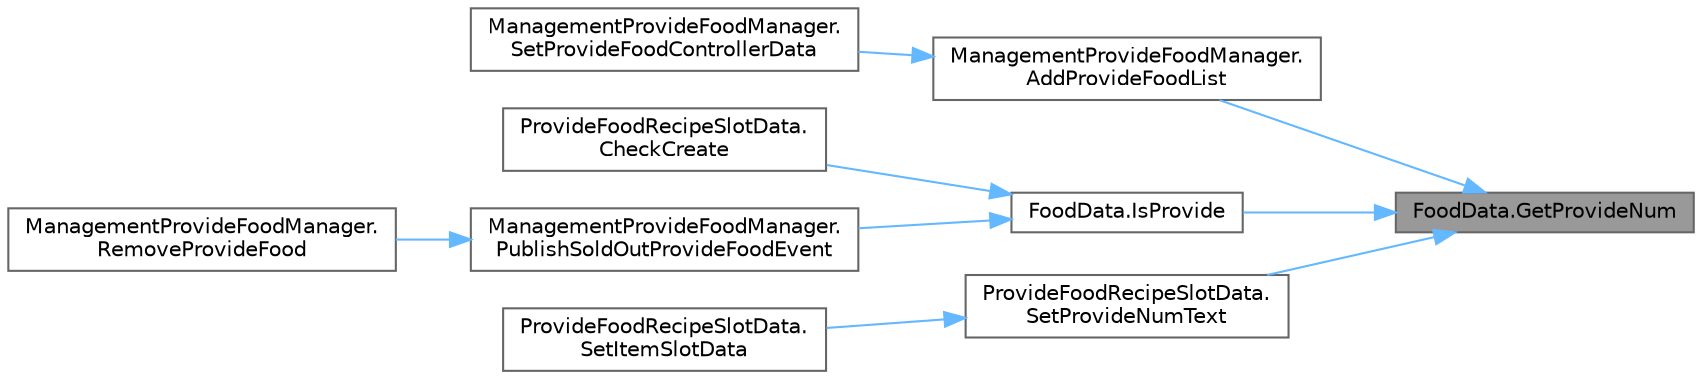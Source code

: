 digraph "FoodData.GetProvideNum"
{
 // LATEX_PDF_SIZE
  bgcolor="transparent";
  edge [fontname=Helvetica,fontsize=10,labelfontname=Helvetica,labelfontsize=10];
  node [fontname=Helvetica,fontsize=10,shape=box,height=0.2,width=0.4];
  rankdir="RL";
  Node1 [id="Node000001",label="FoodData.GetProvideNum",height=0.2,width=0.4,color="gray40", fillcolor="grey60", style="filled", fontcolor="black",tooltip="引数料理が作成できるか確認するメソッド"];
  Node1 -> Node2 [id="edge1_Node000001_Node000002",dir="back",color="steelblue1",style="solid",tooltip=" "];
  Node2 [id="Node000002",label="ManagementProvideFoodManager.\lAddProvideFoodList",height=0.2,width=0.4,color="grey40", fillcolor="white", style="filled",URL="$class_management_provide_food_manager.html#aa13dcf22f052309916406ae958f9ac37",tooltip="提供料理を追加する"];
  Node2 -> Node3 [id="edge2_Node000002_Node000003",dir="back",color="steelblue1",style="solid",tooltip=" "];
  Node3 [id="Node000003",label="ManagementProvideFoodManager.\lSetProvideFoodControllerData",height=0.2,width=0.4,color="grey40", fillcolor="white", style="filled",URL="$class_management_provide_food_manager.html#a1059f2b5be03c0fd78593c8917cbfbe1",tooltip="コントローラーを基に提供料理をセットする"];
  Node1 -> Node4 [id="edge3_Node000001_Node000004",dir="back",color="steelblue1",style="solid",tooltip=" "];
  Node4 [id="Node000004",label="FoodData.IsProvide",height=0.2,width=0.4,color="grey40", fillcolor="white", style="filled",URL="$class_food_data.html#ac6657d52ad3bbe9ca4f7b52bfe78d436",tooltip="引数料理が提供できるか確認するメソッド"];
  Node4 -> Node5 [id="edge4_Node000004_Node000005",dir="back",color="steelblue1",style="solid",tooltip=" "];
  Node5 [id="Node000005",label="ProvideFoodRecipeSlotData.\lCheckCreate",height=0.2,width=0.4,color="grey40", fillcolor="white", style="filled",URL="$class_provide_food_recipe_slot_data.html#aad746db93cdc05b05d2a726b2b16eca1",tooltip=" "];
  Node4 -> Node6 [id="edge5_Node000004_Node000006",dir="back",color="steelblue1",style="solid",tooltip=" "];
  Node6 [id="Node000006",label="ManagementProvideFoodManager.\lPublishSoldOutProvideFoodEvent",height=0.2,width=0.4,color="grey40", fillcolor="white", style="filled",URL="$class_management_provide_food_manager.html#a3b3055ecffcd3d4e162acd1804e7c03a",tooltip=" "];
  Node6 -> Node7 [id="edge6_Node000006_Node000007",dir="back",color="steelblue1",style="solid",tooltip=" "];
  Node7 [id="Node000007",label="ManagementProvideFoodManager.\lRemoveProvideFood",height=0.2,width=0.4,color="grey40", fillcolor="white", style="filled",URL="$class_management_provide_food_manager.html#ad3435eb3155d8eda67d4bf017a65de04",tooltip="必要素材を取り除く"];
  Node1 -> Node8 [id="edge7_Node000001_Node000008",dir="back",color="steelblue1",style="solid",tooltip=" "];
  Node8 [id="Node000008",label="ProvideFoodRecipeSlotData.\lSetProvideNumText",height=0.2,width=0.4,color="grey40", fillcolor="white", style="filled",URL="$class_provide_food_recipe_slot_data.html#a8e410a622df6444c30e177b8ab258dfe",tooltip=" "];
  Node8 -> Node9 [id="edge8_Node000008_Node000009",dir="back",color="steelblue1",style="solid",tooltip=" "];
  Node9 [id="Node000009",label="ProvideFoodRecipeSlotData.\lSetItemSlotData",height=0.2,width=0.4,color="grey40", fillcolor="white", style="filled",URL="$class_provide_food_recipe_slot_data.html#a8eeef1d8538737f9c84614db3706d663",tooltip=" "];
}
